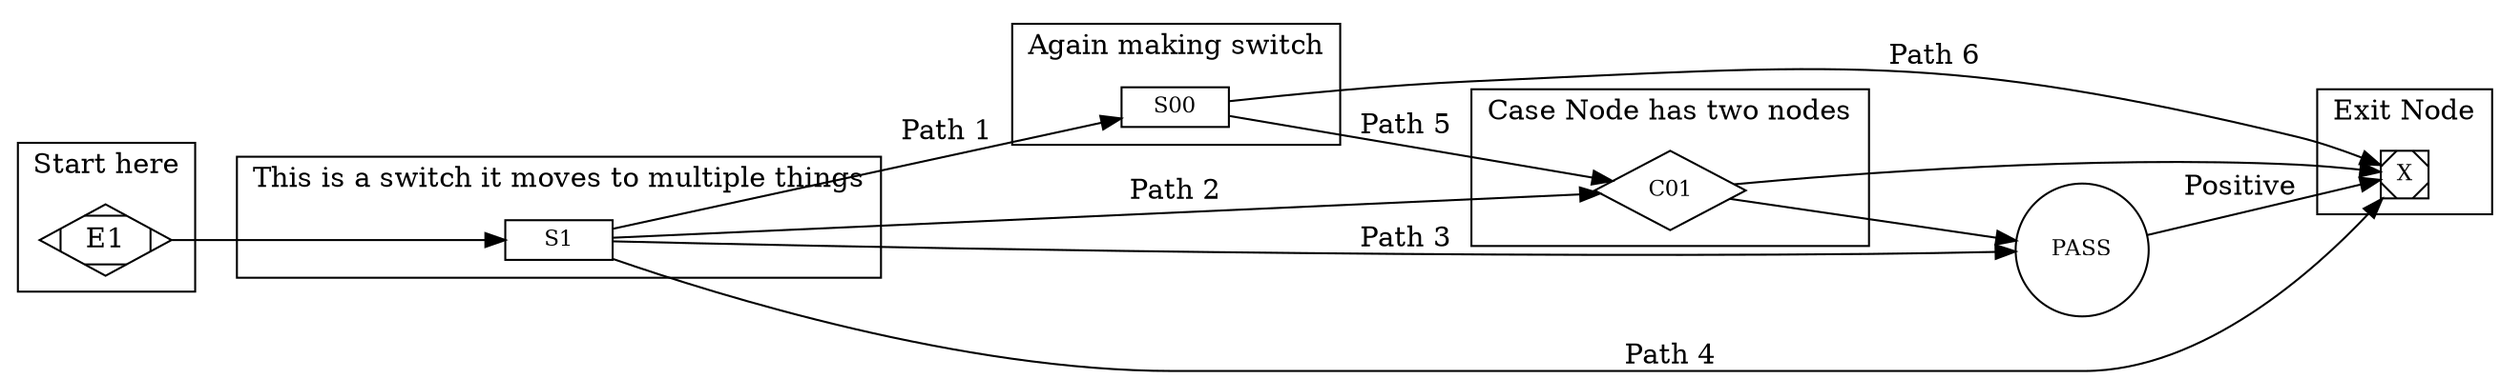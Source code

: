
 digraph G {
	E1 [shape=Mdiamond];
	rankdir=LR;
	node [shape=record,height=.08,fontsize=11];
	E1 -> S1;
	subgraph "cluster_E1" { label="Start here"; E1; }
	S1 -> S00 [label="Path 1"];
	S1 -> C01 [label="Path 2"];
	S1 -> PASS [label="Path 3"];
	S1 -> X [label="Path 4"];
	subgraph "cluster_S1" { label="This is a switch it moves to multiple things"; S1;}
	S00 -> C01 [label="Path 5"];
	S00 -> X [label="Path 6"];
	subgraph "cluster_S00" { label="Again making switch"; S00;}
	C01 [shape=diamond]
	C01 -> PASS [label=""];
	C01 -> X [label=""];
	subgraph "cluster_C01" { label="Case Node has two nodes"; C01; }
	PASS [shape=circle]
	PASS -> X [label="Positive"];
	X [shape=Msquare]
	subgraph "cluster_X" { label="Exit Node"; X; }
}